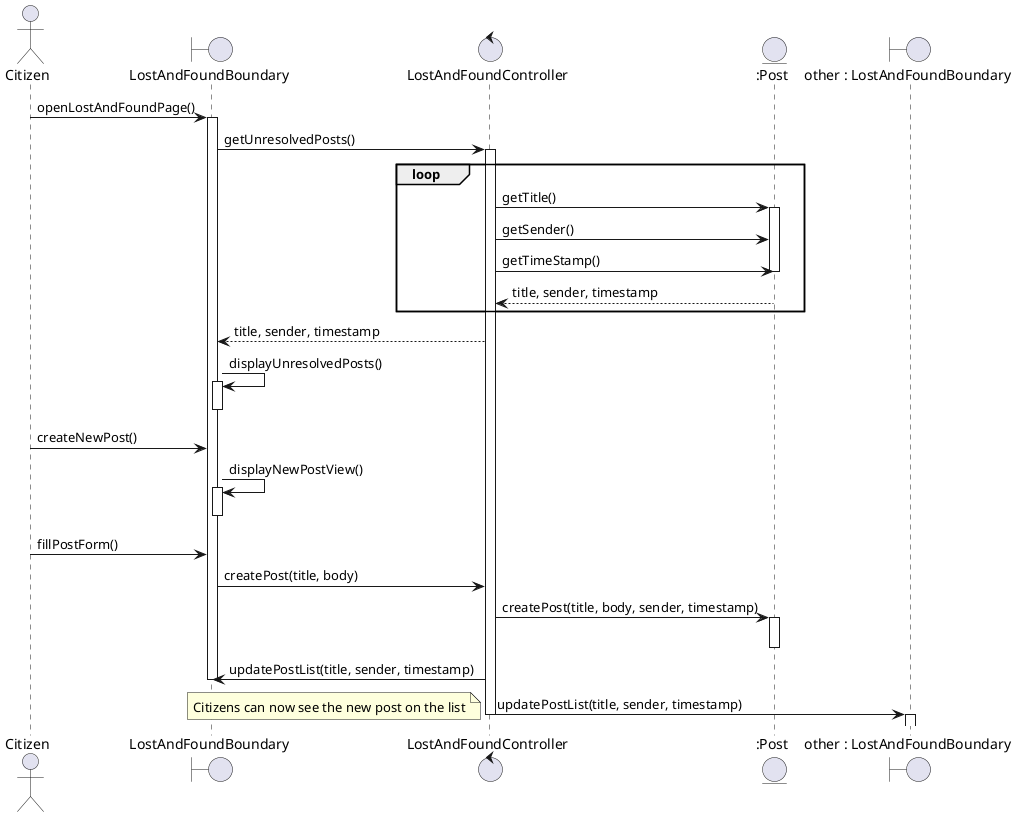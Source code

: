 @startuml postL&A

actor Citizen as c
boundary LostAndFoundBoundary as lfv
control LostAndFoundController as lfc
entity ":Post" as p
boundary "other : LostAndFoundBoundary" as o

c -> lfv : openLostAndFoundPage()
activate lfv
lfv -> lfc : getUnresolvedPosts()
activate lfc
loop
    lfc -> p : getTitle()
    activate p
    lfc -> p : getSender()
    lfc -> p : getTimeStamp()
    deactivate p
    p --> lfc : title, sender, timestamp
end
lfc --> lfv : title, sender, timestamp


lfv -> lfv : displayUnresolvedPosts()
activate lfv
deactivate lfv

c -> lfv : createNewPost()
lfv -> lfv : displayNewPostView()
activate lfv
deactivate lfv

c -> lfv : fillPostForm()
lfv -> lfc : createPost(title, body)

lfc -> p : createPost(title, body, sender, timestamp)
activate p
deactivate p
lfc -> lfv : updatePostList(title, sender, timestamp)
deactivate lfv
lfc -> o : updatePostList(title, sender, timestamp)
deactivate lfc
activate o
deactivate o

note left
    Citizens can now see the new post on the list
end note
@enduml